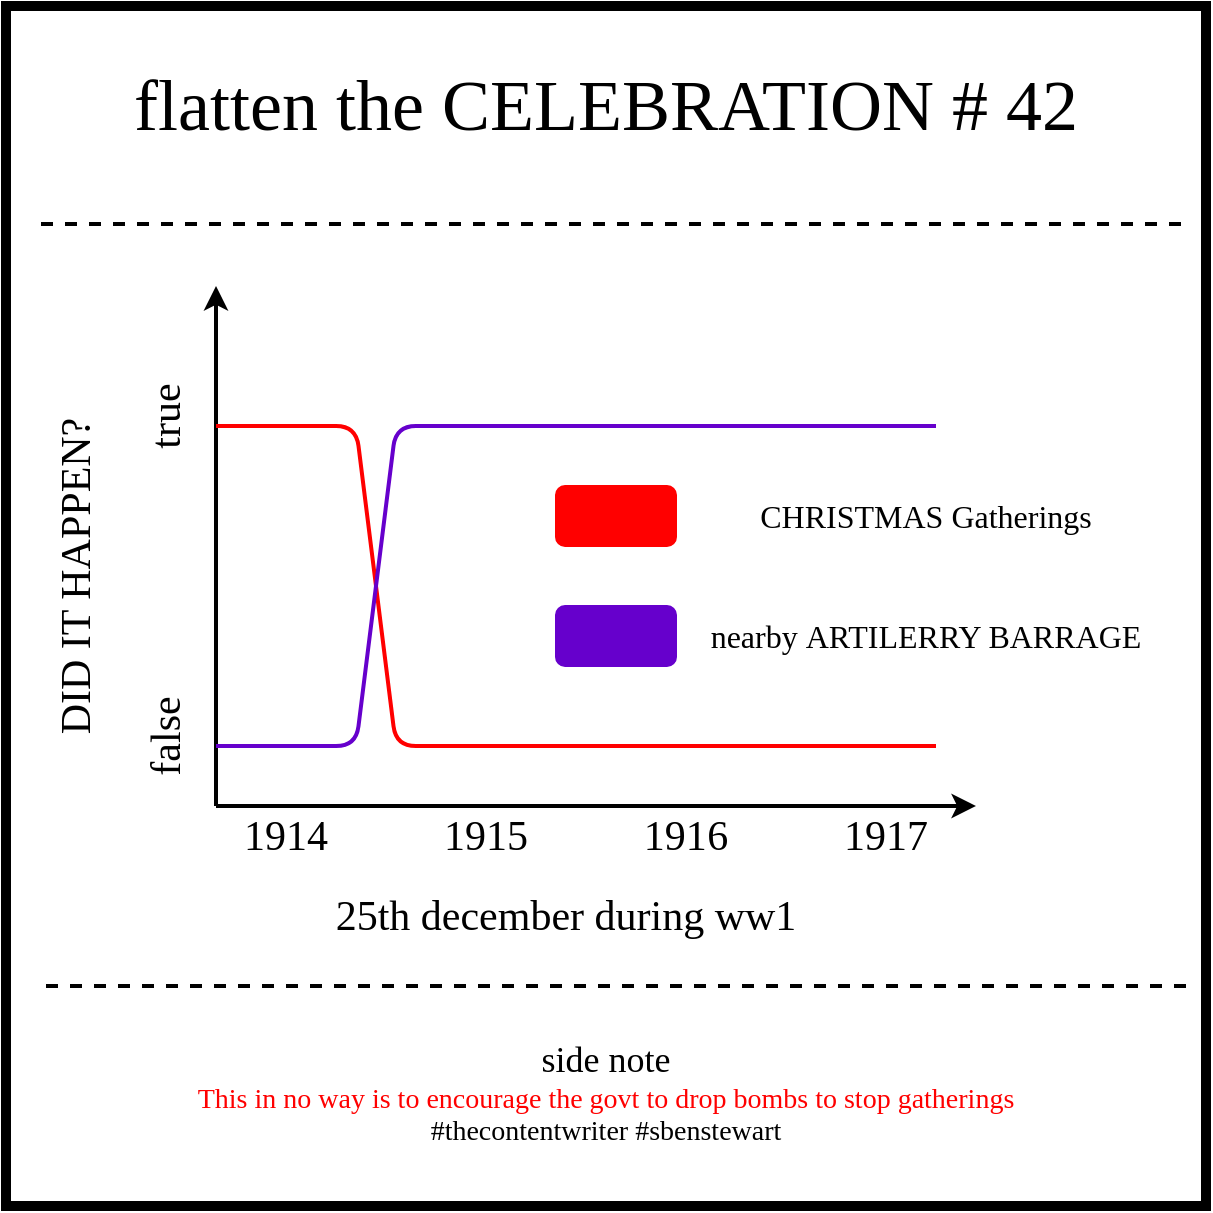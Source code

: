 <mxfile version="14.1.2" type="device"><diagram id="dX7Dphyso45SB9-RoEhv" name="Page-1"><mxGraphModel dx="1865" dy="1725" grid="1" gridSize="10" guides="1" tooltips="1" connect="1" arrows="1" fold="1" page="1" pageScale="1" pageWidth="827" pageHeight="1169" math="0" shadow="0" extFonts="xkcd^proxy?url=http%3A%2F%2Fxkcd.com%2F1350%2Fxkcd-Regular.otf"><root><mxCell id="0"/><mxCell id="1" parent="0"/><mxCell id="nfxZPmU7g6QgWNAvG-ER-2" value="" style="whiteSpace=wrap;html=1;aspect=fixed;strokeWidth=5;fillColor=none;fontFamily=xkcd;FType=w;" parent="1" vertex="1"><mxGeometry x="-430" y="-90" width="600" height="600" as="geometry"/></mxCell><mxCell id="8b6ggLF4gSHIukh4vJdm-18" value="&lt;font style=&quot;font-size: 36px&quot;&gt;&lt;font style=&quot;font-size: 36px&quot;&gt;&lt;font style=&quot;font-size: 36px&quot;&gt;flatten the CELEBRATION #&lt;/font&gt;&lt;font style=&quot;font-size: 36px&quot;&gt; &lt;/font&gt;&lt;font style=&quot;font-size: 36px&quot;&gt;42&lt;/font&gt;&lt;/font&gt;&lt;br&gt;&lt;/font&gt;" style="text;html=1;strokeColor=none;fillColor=none;align=center;verticalAlign=middle;whiteSpace=wrap;rounded=0;fontFamily=xkcd;FType=w;" parent="1" vertex="1"><mxGeometry x="-415" y="-50" width="570" height="20" as="geometry"/></mxCell><mxCell id="8b6ggLF4gSHIukh4vJdm-30" value="" style="endArrow=none;dashed=1;html=1;strokeWidth=2;fontFamily=xkcd;FType=w;" parent="1" edge="1"><mxGeometry width="50" height="50" relative="1" as="geometry"><mxPoint x="157.5" y="19" as="sourcePoint"/><mxPoint x="-417.5" y="19" as="targetPoint"/></mxGeometry></mxCell><mxCell id="k-dpR7HA_-HZ3Fbqk2lw-16" value="" style="endArrow=none;dashed=1;html=1;strokeWidth=2;fontFamily=xkcd;FType=w;" parent="1" edge="1"><mxGeometry width="50" height="50" relative="1" as="geometry"><mxPoint x="160" y="400" as="sourcePoint"/><mxPoint x="-415" y="400" as="targetPoint"/></mxGeometry></mxCell><mxCell id="k-dpR7HA_-HZ3Fbqk2lw-17" value="&lt;font style=&quot;font-size: 14px&quot;&gt;&lt;span style=&quot;font-size: 18px&quot;&gt;side note&lt;br&gt;&lt;/span&gt;&lt;font color=&quot;#ff0000&quot;&gt;This in no way is to encourage the govt to drop bombs to stop gatherings&lt;/font&gt;&lt;br&gt;#thecontentwriter #sbenstewart&lt;br&gt;&lt;/font&gt;" style="text;html=1;strokeColor=none;fillColor=none;align=center;verticalAlign=middle;whiteSpace=wrap;rounded=0;fontFamily=xkcd;FType=w;" parent="1" vertex="1"><mxGeometry x="-430" y="414" width="600" height="80" as="geometry"/></mxCell><mxCell id="BWVm2EqlRCs3qZR_JrUG-1" value="" style="endArrow=classic;html=1;strokeWidth=2;startArrow=none;startFill=0;" parent="1" edge="1"><mxGeometry width="50" height="50" relative="1" as="geometry"><mxPoint x="-325" y="310" as="sourcePoint"/><mxPoint x="-325" y="50" as="targetPoint"/></mxGeometry></mxCell><mxCell id="BWVm2EqlRCs3qZR_JrUG-2" value="" style="endArrow=classic;html=1;strokeWidth=2;startArrow=none;startFill=0;" parent="1" edge="1"><mxGeometry width="50" height="50" relative="1" as="geometry"><mxPoint x="-325" y="310" as="sourcePoint"/><mxPoint x="55" y="310" as="targetPoint"/></mxGeometry></mxCell><mxCell id="BWVm2EqlRCs3qZR_JrUG-10" value="" style="rounded=1;whiteSpace=wrap;html=1;fillColor=#FF0000;strokeColor=#FF0000;" parent="1" vertex="1"><mxGeometry x="-155" y="150" width="60" height="30" as="geometry"/></mxCell><mxCell id="BWVm2EqlRCs3qZR_JrUG-11" value="&lt;font&gt;&lt;font style=&quot;font-size: 16px&quot;&gt;CHRISTMAS Gatherings&lt;/font&gt;&lt;br&gt;&lt;/font&gt;" style="text;html=1;strokeColor=none;fillColor=none;align=center;verticalAlign=middle;whiteSpace=wrap;rounded=0;fontFamily=xkcd;FType=w;" parent="1" vertex="1"><mxGeometry x="-85" y="145" width="230" height="40" as="geometry"/></mxCell><mxCell id="BWVm2EqlRCs3qZR_JrUG-12" value="&lt;font&gt;&lt;font style=&quot;font-size: 21px&quot;&gt;25th december during ww1&lt;/font&gt;&lt;br&gt;&lt;/font&gt;" style="text;html=1;strokeColor=none;fillColor=none;align=center;verticalAlign=middle;whiteSpace=wrap;rounded=0;fontFamily=xkcd;FType=w;" parent="1" vertex="1"><mxGeometry x="-345" y="360" width="390" height="10" as="geometry"/></mxCell><mxCell id="BWVm2EqlRCs3qZR_JrUG-13" value="&lt;div style=&quot;text-align: left&quot;&gt;&lt;font style=&quot;font-size: 21px&quot;&gt;DID IT HAPPEN?&lt;/font&gt;&lt;/div&gt;" style="text;html=1;strokeColor=none;fillColor=none;align=center;verticalAlign=middle;whiteSpace=wrap;rounded=0;fontFamily=xkcd;FType=w;rotation=-90;" parent="1" vertex="1"><mxGeometry x="-555" y="190" width="320" height="10" as="geometry"/></mxCell><mxCell id="_XvC_EGdBgzLjC-OtRQP-1" value="&lt;font&gt;&lt;span style=&quot;font-size: 21px&quot;&gt;1914&lt;/span&gt;&lt;br&gt;&lt;/font&gt;" style="text;html=1;strokeColor=none;fillColor=none;align=center;verticalAlign=middle;whiteSpace=wrap;rounded=0;fontFamily=xkcd;FType=w;" parent="1" vertex="1"><mxGeometry x="-325" y="320" width="70" height="10" as="geometry"/></mxCell><mxCell id="_XvC_EGdBgzLjC-OtRQP-2" value="&lt;font&gt;&lt;font style=&quot;font-size: 21px&quot;&gt;1917&lt;/font&gt;&lt;br&gt;&lt;/font&gt;" style="text;html=1;strokeColor=none;fillColor=none;align=center;verticalAlign=middle;whiteSpace=wrap;rounded=0;fontFamily=xkcd;FType=w;" parent="1" vertex="1"><mxGeometry x="-25" y="320" width="70" height="10" as="geometry"/></mxCell><mxCell id="_XvC_EGdBgzLjC-OtRQP-13" value="&lt;font&gt;&lt;span style=&quot;font-size: 21px&quot;&gt;false&lt;/span&gt;&lt;br&gt;&lt;/font&gt;" style="text;html=1;strokeColor=none;fillColor=none;align=center;verticalAlign=middle;whiteSpace=wrap;rounded=0;fontFamily=xkcd;FType=w;rotation=-90;" parent="1" vertex="1"><mxGeometry x="-385" y="260" width="70" height="30" as="geometry"/></mxCell><mxCell id="_XvC_EGdBgzLjC-OtRQP-15" value="&lt;font&gt;&lt;span style=&quot;font-size: 21px&quot;&gt;true&lt;/span&gt;&lt;br&gt;&lt;/font&gt;" style="text;html=1;strokeColor=none;fillColor=none;align=center;verticalAlign=middle;whiteSpace=wrap;rounded=0;fontFamily=xkcd;FType=w;rotation=-90;" parent="1" vertex="1"><mxGeometry x="-385" y="100" width="70" height="30" as="geometry"/></mxCell><mxCell id="OtnobaEwHVQp4oqklurw-1" value="&lt;font&gt;&lt;font style=&quot;font-size: 21px&quot;&gt;1915&lt;/font&gt;&lt;br&gt;&lt;/font&gt;" style="text;html=1;strokeColor=none;fillColor=none;align=center;verticalAlign=middle;whiteSpace=wrap;rounded=0;fontFamily=xkcd;FType=w;" vertex="1" parent="1"><mxGeometry x="-225" y="320" width="70" height="10" as="geometry"/></mxCell><mxCell id="OtnobaEwHVQp4oqklurw-2" value="&lt;font&gt;&lt;font style=&quot;font-size: 21px&quot;&gt;191&lt;/font&gt;&lt;font style=&quot;font-size: 1px&quot;&gt; &lt;/font&gt;&lt;font style=&quot;font-size: 21px&quot;&gt;6&lt;/font&gt;&lt;br&gt;&lt;/font&gt;" style="text;html=1;strokeColor=none;fillColor=none;align=center;verticalAlign=middle;whiteSpace=wrap;rounded=0;fontFamily=xkcd;FType=w;" vertex="1" parent="1"><mxGeometry x="-125" y="320" width="70" height="10" as="geometry"/></mxCell><mxCell id="OtnobaEwHVQp4oqklurw-3" value="" style="endArrow=none;html=1;strokeWidth=2;strokeColor=#FF0000;" edge="1" parent="1"><mxGeometry width="50" height="50" relative="1" as="geometry"><mxPoint x="-325" y="120" as="sourcePoint"/><mxPoint x="35" y="280" as="targetPoint"/><Array as="points"><mxPoint x="-255" y="120"/><mxPoint x="-235" y="280"/></Array></mxGeometry></mxCell><mxCell id="OtnobaEwHVQp4oqklurw-5" value="" style="endArrow=none;html=1;strokeWidth=2;strokeColor=#6600CC;" edge="1" parent="1"><mxGeometry width="50" height="50" relative="1" as="geometry"><mxPoint x="-325" y="280" as="sourcePoint"/><mxPoint x="35" y="120" as="targetPoint"/><Array as="points"><mxPoint x="-255" y="280"/><mxPoint x="-235" y="120"/></Array></mxGeometry></mxCell><mxCell id="OtnobaEwHVQp4oqklurw-6" value="" style="rounded=1;whiteSpace=wrap;html=1;fillColor=#6600CC;strokeColor=#6600CC;" vertex="1" parent="1"><mxGeometry x="-155" y="210" width="60" height="30" as="geometry"/></mxCell><mxCell id="OtnobaEwHVQp4oqklurw-7" value="&lt;font&gt;&lt;span style=&quot;font-size: 16px&quot;&gt;nearby&amp;nbsp;&lt;/span&gt;&lt;span style=&quot;font-size: 16px&quot;&gt;ARTILERRY BARRAGE&lt;/span&gt;&lt;br&gt;&lt;/font&gt;" style="text;html=1;strokeColor=none;fillColor=none;align=center;verticalAlign=middle;whiteSpace=wrap;rounded=0;fontFamily=xkcd;FType=w;" vertex="1" parent="1"><mxGeometry x="-85" y="205" width="230" height="40" as="geometry"/></mxCell></root></mxGraphModel></diagram></mxfile>